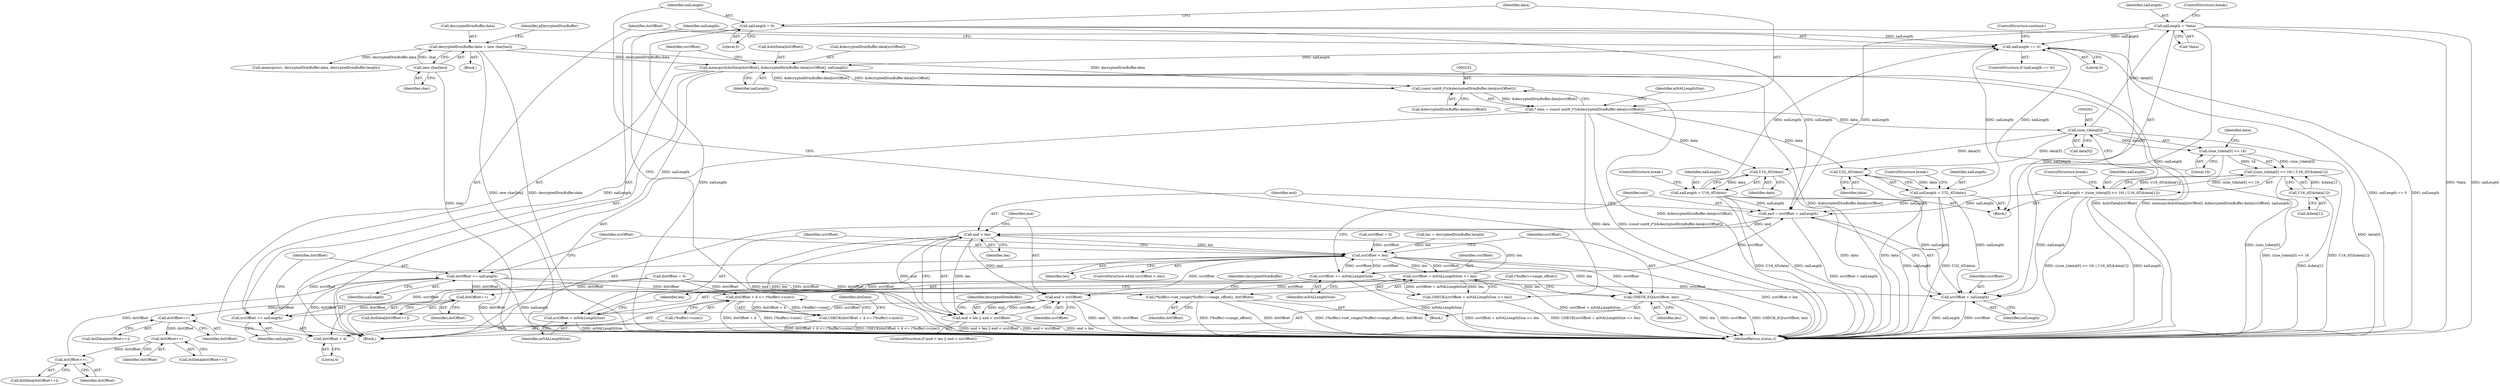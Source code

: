 digraph "0_Android_e248db02fbab2ee9162940bc19f087fd7d96cb9d@pointer" {
"1000244" [label="(Call,nalLength = *data)"];
"1000260" [label="(Call,(size_t)data[0])"];
"1000230" [label="(Call,* data = (const uint8_t*)(&decryptedDrmBuffer.data[srcOffset]))"];
"1000232" [label="(Call,(const uint8_t*)(&decryptedDrmBuffer.data[srcOffset]))"];
"1000352" [label="(Call,memcpy(&dstData[dstOffset], &decryptedDrmBuffer.data[srcOffset], nalLength))"];
"1000136" [label="(Call,decryptedDrmBuffer.data = new char[len])"];
"1000140" [label="(Call,new char[len])"];
"1000317" [label="(Call,nalLength == 0)"];
"1000273" [label="(Call,nalLength = U32_AT(data))"];
"1000275" [label="(Call,U32_AT(data))"];
"1000256" [label="(Call,nalLength = ((size_t)data[0] << 16) | U16_AT(&data[1]))"];
"1000258" [label="(Call,((size_t)data[0] << 16) | U16_AT(&data[1]))"];
"1000259" [label="(Call,(size_t)data[0] << 16)"];
"1000266" [label="(Call,U16_AT(&data[1]))"];
"1000244" [label="(Call,nalLength = *data)"];
"1000250" [label="(Call,nalLength = U16_AT(data))"];
"1000252" [label="(Call,U16_AT(data))"];
"1000226" [label="(Call,nalLength = 0)"];
"1000287" [label="(Call,end = srcOffset + nalLength)"];
"1000294" [label="(Call,end > len)"];
"1000215" [label="(Call,srcOffset < len)"];
"1000220" [label="(Call,srcOffset + mNALLengthSize <= len)"];
"1000219" [label="(Call,CHECK(srcOffset + mNALLengthSize <= len))"];
"1000370" [label="(Call,CHECK_EQ(srcOffset, len))"];
"1000221" [label="(Call,srcOffset + mNALLengthSize)"];
"1000283" [label="(Call,srcOffset += mNALLengthSize)"];
"1000289" [label="(Call,srcOffset + nalLength)"];
"1000297" [label="(Call,end < srcOffset)"];
"1000293" [label="(Call,end > len || end < srcOffset)"];
"1000364" [label="(Call,srcOffset += nalLength)"];
"1000367" [label="(Call,dstOffset += nalLength)"];
"1000323" [label="(Call,dstOffset + 4 <= (*buffer)->size())"];
"1000322" [label="(Call,CHECK(dstOffset + 4 <= (*buffer)->size()))"];
"1000324" [label="(Call,dstOffset + 4)"];
"1000331" [label="(Call,dstOffset++)"];
"1000337" [label="(Call,dstOffset++)"];
"1000343" [label="(Call,dstOffset++)"];
"1000349" [label="(Call,dstOffset++)"];
"1000373" [label="(Call,(*buffer)->set_range((*buffer)->range_offset(), dstOffset))"];
"1000246" [label="(Call,*data)"];
"1000248" [label="(ControlStructure,break;)"];
"1000232" [label="(Call,(const uint8_t*)(&decryptedDrmBuffer.data[srcOffset]))"];
"1000296" [label="(Identifier,len)"];
"1000292" [label="(ControlStructure,if (end > len || end < srcOffset))"];
"1000332" [label="(Identifier,dstOffset)"];
"1000257" [label="(Identifier,nalLength)"];
"1000298" [label="(Identifier,end)"];
"1000331" [label="(Call,dstOffset++)"];
"1000252" [label="(Call,U16_AT(data))"];
"1000369" [label="(Identifier,nalLength)"];
"1000262" [label="(Call,data[0])"];
"1000375" [label="(Identifier,dstOffset)"];
"1000194" [label="(Block,)"];
"1000367" [label="(Call,dstOffset += nalLength)"];
"1000215" [label="(Call,srcOffset < len)"];
"1000363" [label="(Identifier,nalLength)"];
"1000366" [label="(Identifier,nalLength)"];
"1000245" [label="(Identifier,nalLength)"];
"1000224" [label="(Identifier,len)"];
"1000349" [label="(Call,dstOffset++)"];
"1000271" [label="(ControlStructure,break;)"];
"1000140" [label="(Call,new char[len])"];
"1000276" [label="(Identifier,data)"];
"1000269" [label="(Identifier,data)"];
"1000141" [label="(Identifier,char)"];
"1000295" [label="(Identifier,end)"];
"1000326" [label="(Literal,4)"];
"1000136" [label="(Call,decryptedDrmBuffer.data = new char[len])"];
"1000284" [label="(Identifier,srcOffset)"];
"1000335" [label="(Call,dstData[dstOffset++])"];
"1000103" [label="(Block,)"];
"1000344" [label="(Identifier,dstOffset)"];
"1000223" [label="(Identifier,mNALLengthSize)"];
"1000206" [label="(Call,dstOffset = 0)"];
"1000291" [label="(Identifier,nalLength)"];
"1000373" [label="(Call,(*buffer)->set_range((*buffer)->range_offset(), dstOffset))"];
"1000277" [label="(ControlStructure,break;)"];
"1000260" [label="(Call,(size_t)data[0])"];
"1000287" [label="(Call,end = srcOffset + nalLength)"];
"1000244" [label="(Call,nalLength = *data)"];
"1000251" [label="(Identifier,nalLength)"];
"1000221" [label="(Call,srcOffset + mNALLengthSize)"];
"1000144" [label="(Identifier,pDecryptedDrmBuffer)"];
"1000273" [label="(Call,nalLength = U32_AT(data))"];
"1000230" [label="(Call,* data = (const uint8_t*)(&decryptedDrmBuffer.data[srcOffset]))"];
"1000220" [label="(Call,srcOffset + mNALLengthSize <= len)"];
"1000217" [label="(Identifier,len)"];
"1000303" [label="(Identifier,decryptedDrmBuffer)"];
"1000289" [label="(Call,srcOffset + nalLength)"];
"1000371" [label="(Identifier,srcOffset)"];
"1000299" [label="(Identifier,srcOffset)"];
"1000226" [label="(Call,nalLength = 0)"];
"1000290" [label="(Identifier,srcOffset)"];
"1000267" [label="(Call,&data[1])"];
"1000341" [label="(Call,dstData[dstOffset++])"];
"1000372" [label="(Identifier,len)"];
"1000368" [label="(Identifier,dstOffset)"];
"1000218" [label="(Block,)"];
"1000219" [label="(Call,CHECK(srcOffset + mNALLengthSize <= len))"];
"1000202" [label="(Call,srcOffset = 0)"];
"1000316" [label="(ControlStructure,if (nalLength == 0))"];
"1000137" [label="(Call,decryptedDrmBuffer.data)"];
"1000374" [label="(Call,(*buffer)->range_offset())"];
"1000250" [label="(Call,nalLength = U16_AT(data))"];
"1000297" [label="(Call,end < srcOffset)"];
"1000347" [label="(Call,dstData[dstOffset++])"];
"1000285" [label="(Identifier,mNALLengthSize)"];
"1000222" [label="(Identifier,srcOffset)"];
"1000231" [label="(Identifier,data)"];
"1000256" [label="(Call,nalLength = ((size_t)data[0] << 16) | U16_AT(&data[1]))"];
"1000357" [label="(Call,&decryptedDrmBuffer.data[srcOffset])"];
"1000254" [label="(ControlStructure,break;)"];
"1000234" [label="(Call,&decryptedDrmBuffer.data[srcOffset])"];
"1000350" [label="(Identifier,dstOffset)"];
"1000209" [label="(Call,len = decryptedDrmBuffer.length)"];
"1000317" [label="(Call,nalLength == 0)"];
"1000259" [label="(Call,(size_t)data[0] << 16)"];
"1000321" [label="(ControlStructure,continue;)"];
"1000330" [label="(Identifier,dstData)"];
"1000365" [label="(Identifier,srcOffset)"];
"1000343" [label="(Call,dstOffset++)"];
"1000378" [label="(Call,memcpy(src, decryptedDrmBuffer.data, decryptedDrmBuffer.length))"];
"1000275" [label="(Call,U32_AT(data))"];
"1000329" [label="(Call,dstData[dstOffset++])"];
"1000352" [label="(Call,memcpy(&dstData[dstOffset], &decryptedDrmBuffer.data[srcOffset], nalLength))"];
"1000283" [label="(Call,srcOffset += mNALLengthSize)"];
"1000327" [label="(Call,(*buffer)->size())"];
"1000258" [label="(Call,((size_t)data[0] << 16) | U16_AT(&data[1]))"];
"1000216" [label="(Identifier,srcOffset)"];
"1000318" [label="(Identifier,nalLength)"];
"1000319" [label="(Literal,0)"];
"1000324" [label="(Call,dstOffset + 4)"];
"1000323" [label="(Call,dstOffset + 4 <= (*buffer)->size())"];
"1000325" [label="(Identifier,dstOffset)"];
"1000353" [label="(Call,&dstData[dstOffset])"];
"1000322" [label="(Call,CHECK(dstOffset + 4 <= (*buffer)->size()))"];
"1000242" [label="(Block,)"];
"1000406" [label="(MethodReturn,status_t)"];
"1000338" [label="(Identifier,dstOffset)"];
"1000265" [label="(Literal,16)"];
"1000241" [label="(Identifier,mNALLengthSize)"];
"1000274" [label="(Identifier,nalLength)"];
"1000227" [label="(Identifier,nalLength)"];
"1000294" [label="(Call,end > len)"];
"1000337" [label="(Call,dstOffset++)"];
"1000293" [label="(Call,end > len || end < srcOffset)"];
"1000228" [label="(Literal,0)"];
"1000288" [label="(Identifier,end)"];
"1000364" [label="(Call,srcOffset += nalLength)"];
"1000253" [label="(Identifier,data)"];
"1000266" [label="(Call,U16_AT(&data[1]))"];
"1000393" [label="(Identifier,decryptedDrmBuffer)"];
"1000214" [label="(ControlStructure,while (srcOffset < len))"];
"1000370" [label="(Call,CHECK_EQ(srcOffset, len))"];
"1000244" -> "1000242"  [label="AST: "];
"1000244" -> "1000246"  [label="CFG: "];
"1000245" -> "1000244"  [label="AST: "];
"1000246" -> "1000244"  [label="AST: "];
"1000248" -> "1000244"  [label="CFG: "];
"1000244" -> "1000406"  [label="DDG: nalLength"];
"1000244" -> "1000406"  [label="DDG: *data"];
"1000260" -> "1000244"  [label="DDG: data[0]"];
"1000244" -> "1000287"  [label="DDG: nalLength"];
"1000244" -> "1000289"  [label="DDG: nalLength"];
"1000244" -> "1000317"  [label="DDG: nalLength"];
"1000260" -> "1000259"  [label="AST: "];
"1000260" -> "1000262"  [label="CFG: "];
"1000261" -> "1000260"  [label="AST: "];
"1000262" -> "1000260"  [label="AST: "];
"1000265" -> "1000260"  [label="CFG: "];
"1000260" -> "1000406"  [label="DDG: data[0]"];
"1000260" -> "1000252"  [label="DDG: data[0]"];
"1000260" -> "1000259"  [label="DDG: data[0]"];
"1000230" -> "1000260"  [label="DDG: data"];
"1000260" -> "1000275"  [label="DDG: data[0]"];
"1000230" -> "1000218"  [label="AST: "];
"1000230" -> "1000232"  [label="CFG: "];
"1000231" -> "1000230"  [label="AST: "];
"1000232" -> "1000230"  [label="AST: "];
"1000241" -> "1000230"  [label="CFG: "];
"1000230" -> "1000406"  [label="DDG: data"];
"1000230" -> "1000406"  [label="DDG: (const uint8_t*)(&decryptedDrmBuffer.data[srcOffset])"];
"1000232" -> "1000230"  [label="DDG: &decryptedDrmBuffer.data[srcOffset]"];
"1000230" -> "1000252"  [label="DDG: data"];
"1000230" -> "1000275"  [label="DDG: data"];
"1000232" -> "1000234"  [label="CFG: "];
"1000233" -> "1000232"  [label="AST: "];
"1000234" -> "1000232"  [label="AST: "];
"1000232" -> "1000406"  [label="DDG: &decryptedDrmBuffer.data[srcOffset]"];
"1000352" -> "1000232"  [label="DDG: &decryptedDrmBuffer.data[srcOffset]"];
"1000136" -> "1000232"  [label="DDG: decryptedDrmBuffer.data"];
"1000232" -> "1000352"  [label="DDG: &decryptedDrmBuffer.data[srcOffset]"];
"1000352" -> "1000218"  [label="AST: "];
"1000352" -> "1000363"  [label="CFG: "];
"1000353" -> "1000352"  [label="AST: "];
"1000357" -> "1000352"  [label="AST: "];
"1000363" -> "1000352"  [label="AST: "];
"1000365" -> "1000352"  [label="CFG: "];
"1000352" -> "1000406"  [label="DDG: &decryptedDrmBuffer.data[srcOffset]"];
"1000352" -> "1000406"  [label="DDG: &dstData[dstOffset]"];
"1000352" -> "1000406"  [label="DDG: memcpy(&dstData[dstOffset], &decryptedDrmBuffer.data[srcOffset], nalLength)"];
"1000136" -> "1000352"  [label="DDG: decryptedDrmBuffer.data"];
"1000317" -> "1000352"  [label="DDG: nalLength"];
"1000352" -> "1000364"  [label="DDG: nalLength"];
"1000352" -> "1000367"  [label="DDG: nalLength"];
"1000136" -> "1000103"  [label="AST: "];
"1000136" -> "1000140"  [label="CFG: "];
"1000137" -> "1000136"  [label="AST: "];
"1000140" -> "1000136"  [label="AST: "];
"1000144" -> "1000136"  [label="CFG: "];
"1000136" -> "1000406"  [label="DDG: new char[len]"];
"1000136" -> "1000406"  [label="DDG: decryptedDrmBuffer.data"];
"1000140" -> "1000136"  [label="DDG: char"];
"1000136" -> "1000378"  [label="DDG: decryptedDrmBuffer.data"];
"1000140" -> "1000141"  [label="CFG: "];
"1000141" -> "1000140"  [label="AST: "];
"1000140" -> "1000406"  [label="DDG: char"];
"1000317" -> "1000316"  [label="AST: "];
"1000317" -> "1000319"  [label="CFG: "];
"1000318" -> "1000317"  [label="AST: "];
"1000319" -> "1000317"  [label="AST: "];
"1000321" -> "1000317"  [label="CFG: "];
"1000325" -> "1000317"  [label="CFG: "];
"1000317" -> "1000406"  [label="DDG: nalLength"];
"1000317" -> "1000406"  [label="DDG: nalLength == 0"];
"1000273" -> "1000317"  [label="DDG: nalLength"];
"1000256" -> "1000317"  [label="DDG: nalLength"];
"1000250" -> "1000317"  [label="DDG: nalLength"];
"1000226" -> "1000317"  [label="DDG: nalLength"];
"1000273" -> "1000242"  [label="AST: "];
"1000273" -> "1000275"  [label="CFG: "];
"1000274" -> "1000273"  [label="AST: "];
"1000275" -> "1000273"  [label="AST: "];
"1000277" -> "1000273"  [label="CFG: "];
"1000273" -> "1000406"  [label="DDG: U32_AT(data)"];
"1000273" -> "1000406"  [label="DDG: nalLength"];
"1000275" -> "1000273"  [label="DDG: data"];
"1000273" -> "1000287"  [label="DDG: nalLength"];
"1000273" -> "1000289"  [label="DDG: nalLength"];
"1000275" -> "1000276"  [label="CFG: "];
"1000276" -> "1000275"  [label="AST: "];
"1000275" -> "1000406"  [label="DDG: data"];
"1000256" -> "1000242"  [label="AST: "];
"1000256" -> "1000258"  [label="CFG: "];
"1000257" -> "1000256"  [label="AST: "];
"1000258" -> "1000256"  [label="AST: "];
"1000271" -> "1000256"  [label="CFG: "];
"1000256" -> "1000406"  [label="DDG: ((size_t)data[0] << 16) | U16_AT(&data[1])"];
"1000256" -> "1000406"  [label="DDG: nalLength"];
"1000258" -> "1000256"  [label="DDG: (size_t)data[0] << 16"];
"1000258" -> "1000256"  [label="DDG: U16_AT(&data[1])"];
"1000256" -> "1000287"  [label="DDG: nalLength"];
"1000256" -> "1000289"  [label="DDG: nalLength"];
"1000258" -> "1000266"  [label="CFG: "];
"1000259" -> "1000258"  [label="AST: "];
"1000266" -> "1000258"  [label="AST: "];
"1000258" -> "1000406"  [label="DDG: (size_t)data[0] << 16"];
"1000258" -> "1000406"  [label="DDG: U16_AT(&data[1])"];
"1000259" -> "1000258"  [label="DDG: (size_t)data[0]"];
"1000259" -> "1000258"  [label="DDG: 16"];
"1000266" -> "1000258"  [label="DDG: &data[1]"];
"1000259" -> "1000265"  [label="CFG: "];
"1000265" -> "1000259"  [label="AST: "];
"1000269" -> "1000259"  [label="CFG: "];
"1000259" -> "1000406"  [label="DDG: (size_t)data[0]"];
"1000266" -> "1000267"  [label="CFG: "];
"1000267" -> "1000266"  [label="AST: "];
"1000266" -> "1000406"  [label="DDG: &data[1]"];
"1000250" -> "1000242"  [label="AST: "];
"1000250" -> "1000252"  [label="CFG: "];
"1000251" -> "1000250"  [label="AST: "];
"1000252" -> "1000250"  [label="AST: "];
"1000254" -> "1000250"  [label="CFG: "];
"1000250" -> "1000406"  [label="DDG: nalLength"];
"1000250" -> "1000406"  [label="DDG: U16_AT(data)"];
"1000252" -> "1000250"  [label="DDG: data"];
"1000250" -> "1000287"  [label="DDG: nalLength"];
"1000250" -> "1000289"  [label="DDG: nalLength"];
"1000252" -> "1000253"  [label="CFG: "];
"1000253" -> "1000252"  [label="AST: "];
"1000252" -> "1000406"  [label="DDG: data"];
"1000226" -> "1000218"  [label="AST: "];
"1000226" -> "1000228"  [label="CFG: "];
"1000227" -> "1000226"  [label="AST: "];
"1000228" -> "1000226"  [label="AST: "];
"1000231" -> "1000226"  [label="CFG: "];
"1000226" -> "1000406"  [label="DDG: nalLength"];
"1000226" -> "1000287"  [label="DDG: nalLength"];
"1000226" -> "1000289"  [label="DDG: nalLength"];
"1000287" -> "1000218"  [label="AST: "];
"1000287" -> "1000289"  [label="CFG: "];
"1000288" -> "1000287"  [label="AST: "];
"1000289" -> "1000287"  [label="AST: "];
"1000295" -> "1000287"  [label="CFG: "];
"1000287" -> "1000406"  [label="DDG: srcOffset + nalLength"];
"1000283" -> "1000287"  [label="DDG: srcOffset"];
"1000287" -> "1000294"  [label="DDG: end"];
"1000294" -> "1000293"  [label="AST: "];
"1000294" -> "1000296"  [label="CFG: "];
"1000295" -> "1000294"  [label="AST: "];
"1000296" -> "1000294"  [label="AST: "];
"1000298" -> "1000294"  [label="CFG: "];
"1000293" -> "1000294"  [label="CFG: "];
"1000294" -> "1000406"  [label="DDG: len"];
"1000294" -> "1000406"  [label="DDG: end"];
"1000294" -> "1000215"  [label="DDG: len"];
"1000294" -> "1000293"  [label="DDG: end"];
"1000294" -> "1000293"  [label="DDG: len"];
"1000220" -> "1000294"  [label="DDG: len"];
"1000294" -> "1000297"  [label="DDG: end"];
"1000215" -> "1000214"  [label="AST: "];
"1000215" -> "1000217"  [label="CFG: "];
"1000216" -> "1000215"  [label="AST: "];
"1000217" -> "1000215"  [label="AST: "];
"1000222" -> "1000215"  [label="CFG: "];
"1000371" -> "1000215"  [label="CFG: "];
"1000215" -> "1000406"  [label="DDG: srcOffset < len"];
"1000364" -> "1000215"  [label="DDG: srcOffset"];
"1000297" -> "1000215"  [label="DDG: srcOffset"];
"1000202" -> "1000215"  [label="DDG: srcOffset"];
"1000283" -> "1000215"  [label="DDG: srcOffset"];
"1000209" -> "1000215"  [label="DDG: len"];
"1000215" -> "1000220"  [label="DDG: srcOffset"];
"1000215" -> "1000220"  [label="DDG: len"];
"1000215" -> "1000221"  [label="DDG: srcOffset"];
"1000215" -> "1000283"  [label="DDG: srcOffset"];
"1000215" -> "1000370"  [label="DDG: srcOffset"];
"1000215" -> "1000370"  [label="DDG: len"];
"1000220" -> "1000219"  [label="AST: "];
"1000220" -> "1000224"  [label="CFG: "];
"1000221" -> "1000220"  [label="AST: "];
"1000224" -> "1000220"  [label="AST: "];
"1000219" -> "1000220"  [label="CFG: "];
"1000220" -> "1000406"  [label="DDG: srcOffset + mNALLengthSize"];
"1000220" -> "1000219"  [label="DDG: srcOffset + mNALLengthSize"];
"1000220" -> "1000219"  [label="DDG: len"];
"1000220" -> "1000370"  [label="DDG: len"];
"1000219" -> "1000218"  [label="AST: "];
"1000227" -> "1000219"  [label="CFG: "];
"1000219" -> "1000406"  [label="DDG: CHECK(srcOffset + mNALLengthSize <= len)"];
"1000219" -> "1000406"  [label="DDG: srcOffset + mNALLengthSize <= len"];
"1000370" -> "1000194"  [label="AST: "];
"1000370" -> "1000372"  [label="CFG: "];
"1000371" -> "1000370"  [label="AST: "];
"1000372" -> "1000370"  [label="AST: "];
"1000374" -> "1000370"  [label="CFG: "];
"1000370" -> "1000406"  [label="DDG: CHECK_EQ(srcOffset, len)"];
"1000370" -> "1000406"  [label="DDG: len"];
"1000370" -> "1000406"  [label="DDG: srcOffset"];
"1000221" -> "1000223"  [label="CFG: "];
"1000222" -> "1000221"  [label="AST: "];
"1000223" -> "1000221"  [label="AST: "];
"1000224" -> "1000221"  [label="CFG: "];
"1000221" -> "1000406"  [label="DDG: mNALLengthSize"];
"1000283" -> "1000218"  [label="AST: "];
"1000283" -> "1000285"  [label="CFG: "];
"1000284" -> "1000283"  [label="AST: "];
"1000285" -> "1000283"  [label="AST: "];
"1000288" -> "1000283"  [label="CFG: "];
"1000283" -> "1000406"  [label="DDG: mNALLengthSize"];
"1000283" -> "1000289"  [label="DDG: srcOffset"];
"1000283" -> "1000297"  [label="DDG: srcOffset"];
"1000283" -> "1000364"  [label="DDG: srcOffset"];
"1000289" -> "1000291"  [label="CFG: "];
"1000290" -> "1000289"  [label="AST: "];
"1000291" -> "1000289"  [label="AST: "];
"1000289" -> "1000406"  [label="DDG: nalLength"];
"1000289" -> "1000406"  [label="DDG: srcOffset"];
"1000297" -> "1000293"  [label="AST: "];
"1000297" -> "1000299"  [label="CFG: "];
"1000298" -> "1000297"  [label="AST: "];
"1000299" -> "1000297"  [label="AST: "];
"1000293" -> "1000297"  [label="CFG: "];
"1000297" -> "1000406"  [label="DDG: end"];
"1000297" -> "1000406"  [label="DDG: srcOffset"];
"1000297" -> "1000293"  [label="DDG: end"];
"1000297" -> "1000293"  [label="DDG: srcOffset"];
"1000297" -> "1000364"  [label="DDG: srcOffset"];
"1000293" -> "1000292"  [label="AST: "];
"1000303" -> "1000293"  [label="CFG: "];
"1000318" -> "1000293"  [label="CFG: "];
"1000293" -> "1000406"  [label="DDG: end > len"];
"1000293" -> "1000406"  [label="DDG: end > len || end < srcOffset"];
"1000293" -> "1000406"  [label="DDG: end < srcOffset"];
"1000364" -> "1000218"  [label="AST: "];
"1000364" -> "1000366"  [label="CFG: "];
"1000365" -> "1000364"  [label="AST: "];
"1000366" -> "1000364"  [label="AST: "];
"1000368" -> "1000364"  [label="CFG: "];
"1000367" -> "1000218"  [label="AST: "];
"1000367" -> "1000369"  [label="CFG: "];
"1000368" -> "1000367"  [label="AST: "];
"1000369" -> "1000367"  [label="AST: "];
"1000216" -> "1000367"  [label="CFG: "];
"1000367" -> "1000406"  [label="DDG: nalLength"];
"1000367" -> "1000406"  [label="DDG: dstOffset"];
"1000367" -> "1000323"  [label="DDG: dstOffset"];
"1000367" -> "1000324"  [label="DDG: dstOffset"];
"1000367" -> "1000331"  [label="DDG: dstOffset"];
"1000349" -> "1000367"  [label="DDG: dstOffset"];
"1000367" -> "1000373"  [label="DDG: dstOffset"];
"1000323" -> "1000322"  [label="AST: "];
"1000323" -> "1000327"  [label="CFG: "];
"1000324" -> "1000323"  [label="AST: "];
"1000327" -> "1000323"  [label="AST: "];
"1000322" -> "1000323"  [label="CFG: "];
"1000323" -> "1000406"  [label="DDG: dstOffset + 4"];
"1000323" -> "1000406"  [label="DDG: (*buffer)->size()"];
"1000323" -> "1000322"  [label="DDG: dstOffset + 4"];
"1000323" -> "1000322"  [label="DDG: (*buffer)->size()"];
"1000206" -> "1000323"  [label="DDG: dstOffset"];
"1000322" -> "1000218"  [label="AST: "];
"1000330" -> "1000322"  [label="CFG: "];
"1000322" -> "1000406"  [label="DDG: CHECK(dstOffset + 4 <= (*buffer)->size())"];
"1000322" -> "1000406"  [label="DDG: dstOffset + 4 <= (*buffer)->size()"];
"1000324" -> "1000326"  [label="CFG: "];
"1000325" -> "1000324"  [label="AST: "];
"1000326" -> "1000324"  [label="AST: "];
"1000327" -> "1000324"  [label="CFG: "];
"1000206" -> "1000324"  [label="DDG: dstOffset"];
"1000331" -> "1000329"  [label="AST: "];
"1000331" -> "1000332"  [label="CFG: "];
"1000332" -> "1000331"  [label="AST: "];
"1000329" -> "1000331"  [label="CFG: "];
"1000206" -> "1000331"  [label="DDG: dstOffset"];
"1000331" -> "1000337"  [label="DDG: dstOffset"];
"1000337" -> "1000335"  [label="AST: "];
"1000337" -> "1000338"  [label="CFG: "];
"1000338" -> "1000337"  [label="AST: "];
"1000335" -> "1000337"  [label="CFG: "];
"1000337" -> "1000343"  [label="DDG: dstOffset"];
"1000343" -> "1000341"  [label="AST: "];
"1000343" -> "1000344"  [label="CFG: "];
"1000344" -> "1000343"  [label="AST: "];
"1000341" -> "1000343"  [label="CFG: "];
"1000343" -> "1000349"  [label="DDG: dstOffset"];
"1000349" -> "1000347"  [label="AST: "];
"1000349" -> "1000350"  [label="CFG: "];
"1000350" -> "1000349"  [label="AST: "];
"1000347" -> "1000349"  [label="CFG: "];
"1000373" -> "1000194"  [label="AST: "];
"1000373" -> "1000375"  [label="CFG: "];
"1000374" -> "1000373"  [label="AST: "];
"1000375" -> "1000373"  [label="AST: "];
"1000393" -> "1000373"  [label="CFG: "];
"1000373" -> "1000406"  [label="DDG: dstOffset"];
"1000373" -> "1000406"  [label="DDG: (*buffer)->set_range((*buffer)->range_offset(), dstOffset)"];
"1000373" -> "1000406"  [label="DDG: (*buffer)->range_offset()"];
"1000206" -> "1000373"  [label="DDG: dstOffset"];
}
